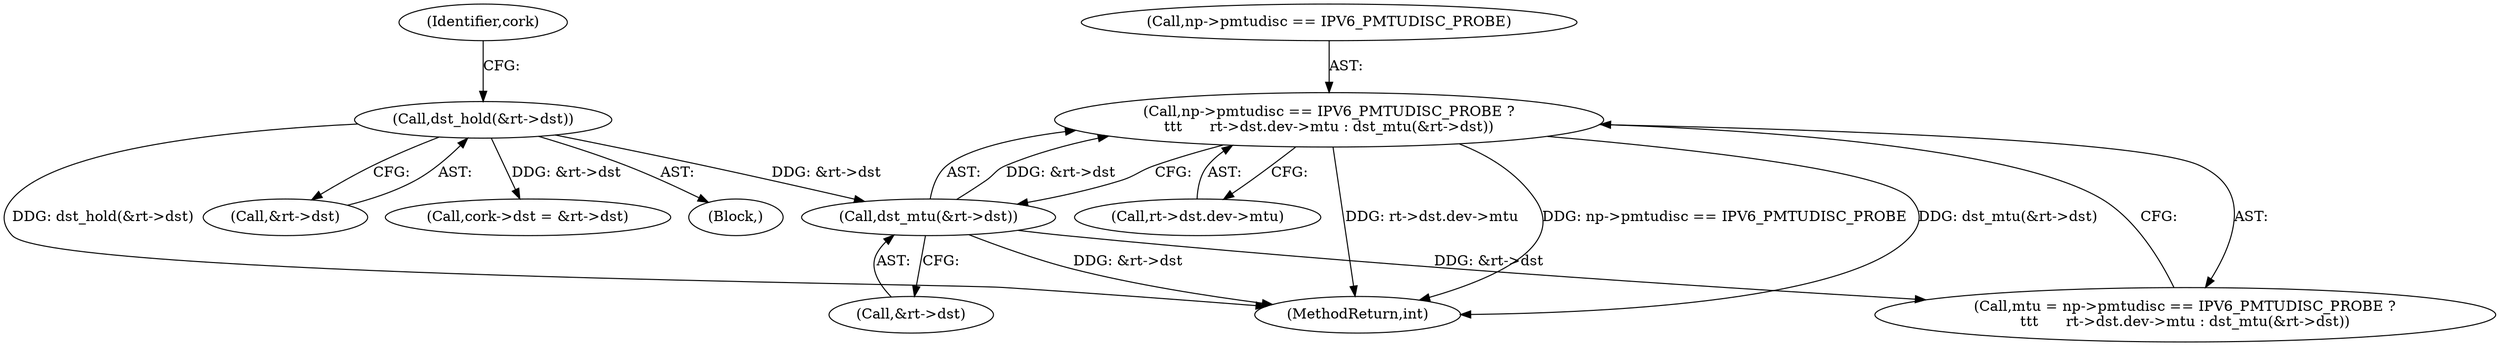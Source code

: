 digraph "0_linux_2811ebac2521ceac84f2bdae402455baa6a7fb47@pointer" {
"1000426" [label="(Call,np->pmtudisc == IPV6_PMTUDISC_PROBE ?\n\t\t\t      rt->dst.dev->mtu : dst_mtu(&rt->dst))"];
"1000439" [label="(Call,dst_mtu(&rt->dst))"];
"1000377" [label="(Call,dst_hold(&rt->dst))"];
"1000424" [label="(Call,mtu = np->pmtudisc == IPV6_PMTUDISC_PROBE ?\n\t\t\t      rt->dst.dev->mtu : dst_mtu(&rt->dst))"];
"1000440" [label="(Call,&rt->dst)"];
"1000378" [label="(Call,&rt->dst)"];
"1000382" [label="(Call,cork->dst = &rt->dst)"];
"1000384" [label="(Identifier,cork)"];
"1000426" [label="(Call,np->pmtudisc == IPV6_PMTUDISC_PROBE ?\n\t\t\t      rt->dst.dev->mtu : dst_mtu(&rt->dst))"];
"1000427" [label="(Call,np->pmtudisc == IPV6_PMTUDISC_PROBE)"];
"1000432" [label="(Call,rt->dst.dev->mtu)"];
"1000439" [label="(Call,dst_mtu(&rt->dst))"];
"1000377" [label="(Call,dst_hold(&rt->dst))"];
"1000181" [label="(Block,)"];
"1001341" [label="(MethodReturn,int)"];
"1000426" -> "1000424"  [label="AST: "];
"1000426" -> "1000432"  [label="CFG: "];
"1000426" -> "1000439"  [label="CFG: "];
"1000427" -> "1000426"  [label="AST: "];
"1000432" -> "1000426"  [label="AST: "];
"1000439" -> "1000426"  [label="AST: "];
"1000424" -> "1000426"  [label="CFG: "];
"1000426" -> "1001341"  [label="DDG: np->pmtudisc == IPV6_PMTUDISC_PROBE"];
"1000426" -> "1001341"  [label="DDG: rt->dst.dev->mtu"];
"1000426" -> "1001341"  [label="DDG: dst_mtu(&rt->dst)"];
"1000439" -> "1000426"  [label="DDG: &rt->dst"];
"1000439" -> "1000440"  [label="CFG: "];
"1000440" -> "1000439"  [label="AST: "];
"1000439" -> "1001341"  [label="DDG: &rt->dst"];
"1000439" -> "1000424"  [label="DDG: &rt->dst"];
"1000377" -> "1000439"  [label="DDG: &rt->dst"];
"1000377" -> "1000181"  [label="AST: "];
"1000377" -> "1000378"  [label="CFG: "];
"1000378" -> "1000377"  [label="AST: "];
"1000384" -> "1000377"  [label="CFG: "];
"1000377" -> "1001341"  [label="DDG: dst_hold(&rt->dst)"];
"1000377" -> "1000382"  [label="DDG: &rt->dst"];
}
